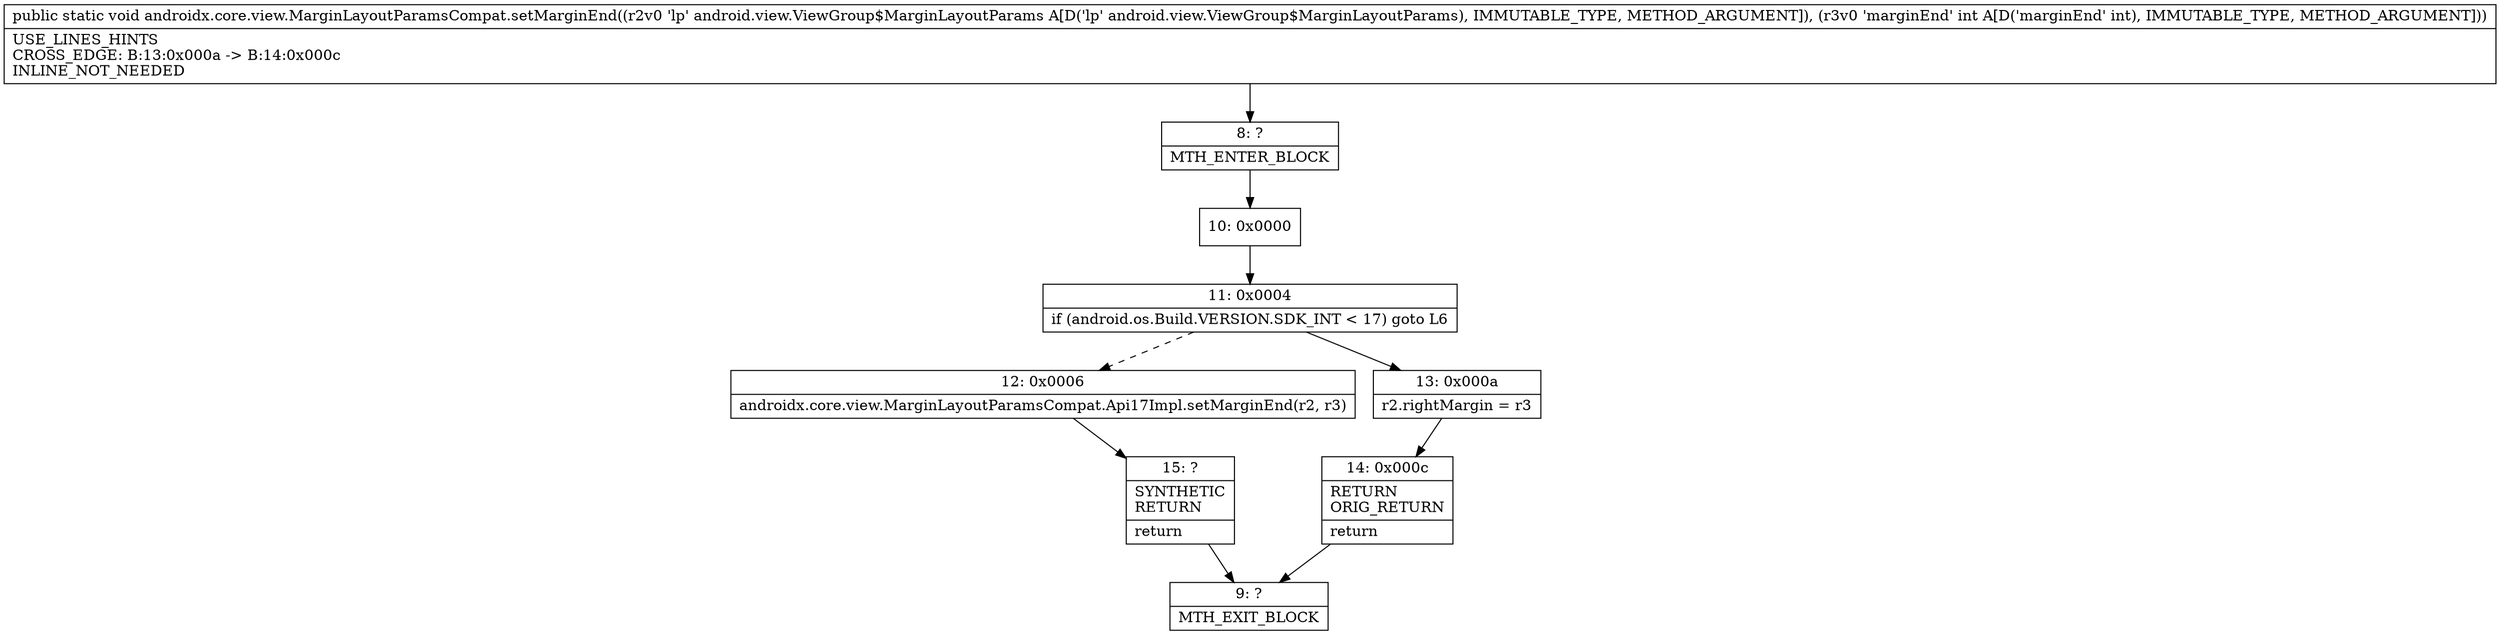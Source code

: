 digraph "CFG forandroidx.core.view.MarginLayoutParamsCompat.setMarginEnd(Landroid\/view\/ViewGroup$MarginLayoutParams;I)V" {
Node_8 [shape=record,label="{8\:\ ?|MTH_ENTER_BLOCK\l}"];
Node_10 [shape=record,label="{10\:\ 0x0000}"];
Node_11 [shape=record,label="{11\:\ 0x0004|if (android.os.Build.VERSION.SDK_INT \< 17) goto L6\l}"];
Node_12 [shape=record,label="{12\:\ 0x0006|androidx.core.view.MarginLayoutParamsCompat.Api17Impl.setMarginEnd(r2, r3)\l}"];
Node_15 [shape=record,label="{15\:\ ?|SYNTHETIC\lRETURN\l|return\l}"];
Node_9 [shape=record,label="{9\:\ ?|MTH_EXIT_BLOCK\l}"];
Node_13 [shape=record,label="{13\:\ 0x000a|r2.rightMargin = r3\l}"];
Node_14 [shape=record,label="{14\:\ 0x000c|RETURN\lORIG_RETURN\l|return\l}"];
MethodNode[shape=record,label="{public static void androidx.core.view.MarginLayoutParamsCompat.setMarginEnd((r2v0 'lp' android.view.ViewGroup$MarginLayoutParams A[D('lp' android.view.ViewGroup$MarginLayoutParams), IMMUTABLE_TYPE, METHOD_ARGUMENT]), (r3v0 'marginEnd' int A[D('marginEnd' int), IMMUTABLE_TYPE, METHOD_ARGUMENT]))  | USE_LINES_HINTS\lCROSS_EDGE: B:13:0x000a \-\> B:14:0x000c\lINLINE_NOT_NEEDED\l}"];
MethodNode -> Node_8;Node_8 -> Node_10;
Node_10 -> Node_11;
Node_11 -> Node_12[style=dashed];
Node_11 -> Node_13;
Node_12 -> Node_15;
Node_15 -> Node_9;
Node_13 -> Node_14;
Node_14 -> Node_9;
}

